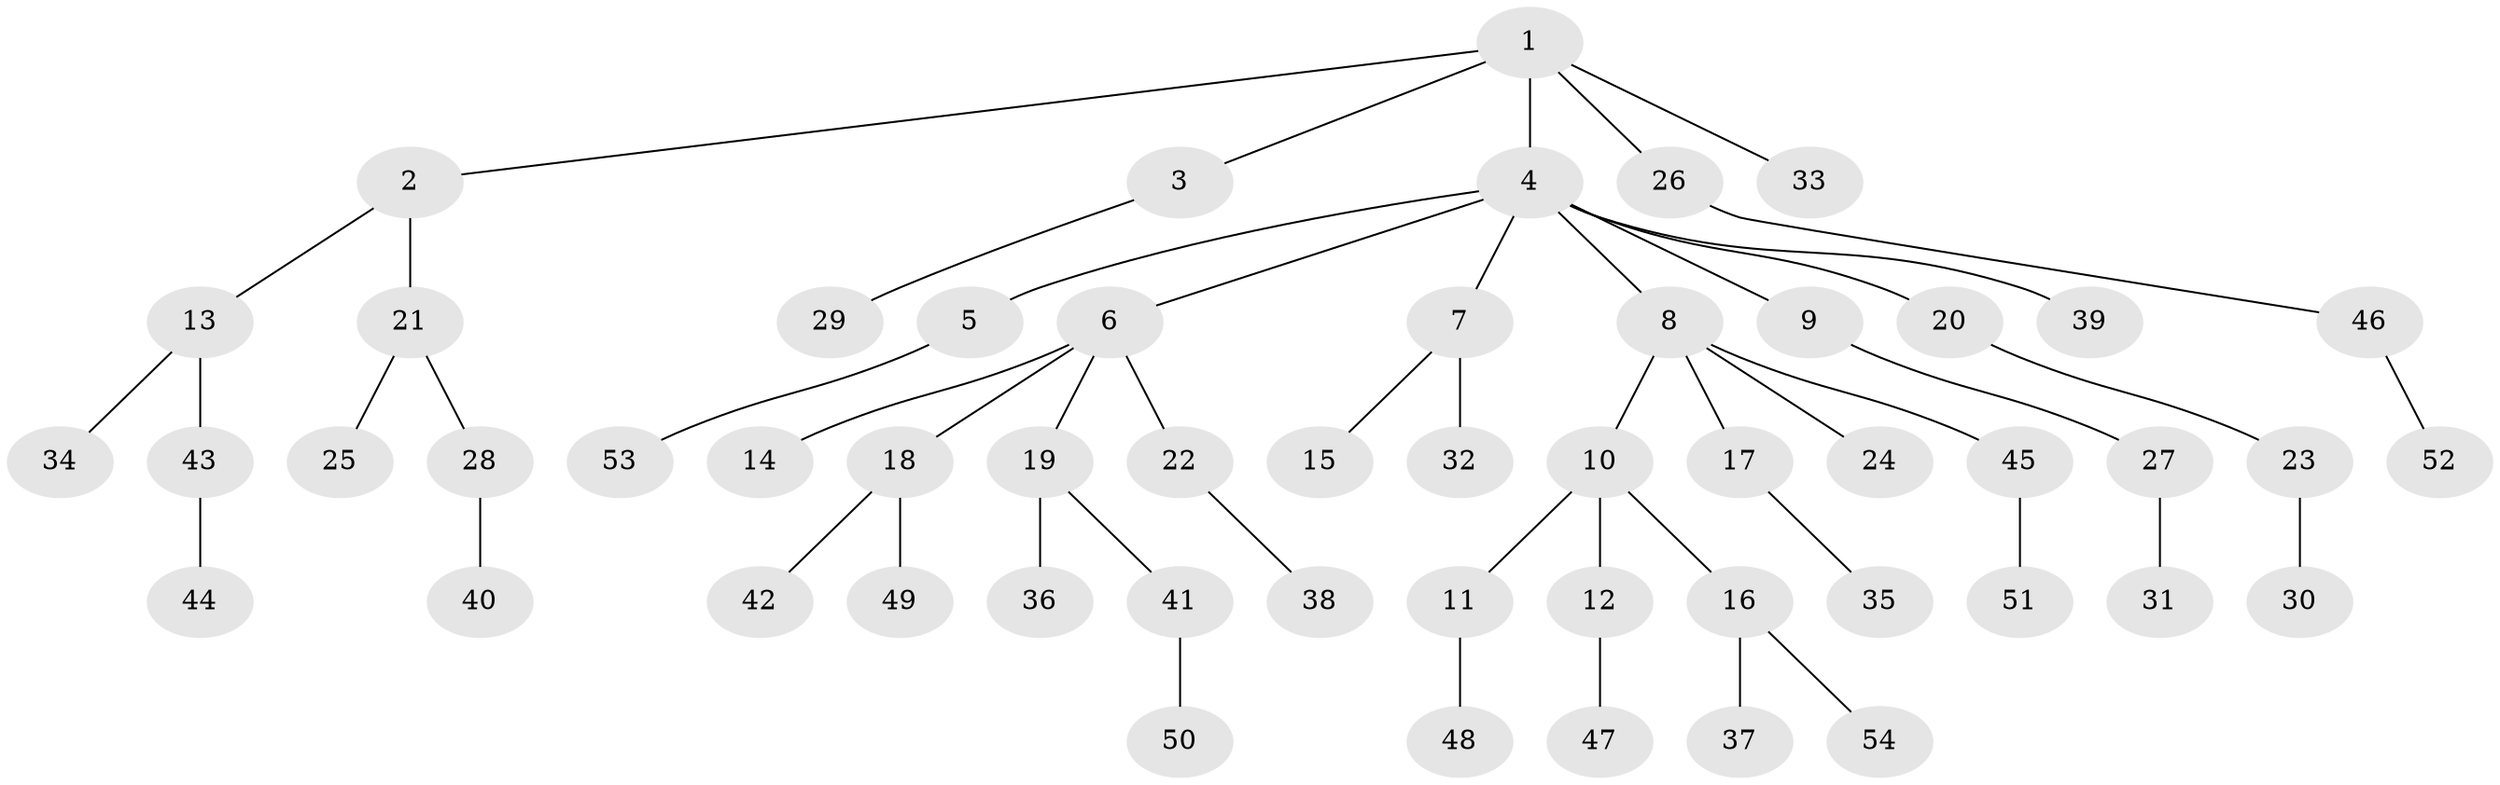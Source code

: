 // Generated by graph-tools (version 1.1) at 2025/53/03/09/25 04:53:44]
// undirected, 54 vertices, 53 edges
graph export_dot {
graph [start="1"]
  node [color=gray90,style=filled];
  1;
  2;
  3;
  4;
  5;
  6;
  7;
  8;
  9;
  10;
  11;
  12;
  13;
  14;
  15;
  16;
  17;
  18;
  19;
  20;
  21;
  22;
  23;
  24;
  25;
  26;
  27;
  28;
  29;
  30;
  31;
  32;
  33;
  34;
  35;
  36;
  37;
  38;
  39;
  40;
  41;
  42;
  43;
  44;
  45;
  46;
  47;
  48;
  49;
  50;
  51;
  52;
  53;
  54;
  1 -- 2;
  1 -- 3;
  1 -- 4;
  1 -- 26;
  1 -- 33;
  2 -- 13;
  2 -- 21;
  3 -- 29;
  4 -- 5;
  4 -- 6;
  4 -- 7;
  4 -- 8;
  4 -- 9;
  4 -- 20;
  4 -- 39;
  5 -- 53;
  6 -- 14;
  6 -- 18;
  6 -- 19;
  6 -- 22;
  7 -- 15;
  7 -- 32;
  8 -- 10;
  8 -- 17;
  8 -- 24;
  8 -- 45;
  9 -- 27;
  10 -- 11;
  10 -- 12;
  10 -- 16;
  11 -- 48;
  12 -- 47;
  13 -- 34;
  13 -- 43;
  16 -- 37;
  16 -- 54;
  17 -- 35;
  18 -- 42;
  18 -- 49;
  19 -- 36;
  19 -- 41;
  20 -- 23;
  21 -- 25;
  21 -- 28;
  22 -- 38;
  23 -- 30;
  26 -- 46;
  27 -- 31;
  28 -- 40;
  41 -- 50;
  43 -- 44;
  45 -- 51;
  46 -- 52;
}
